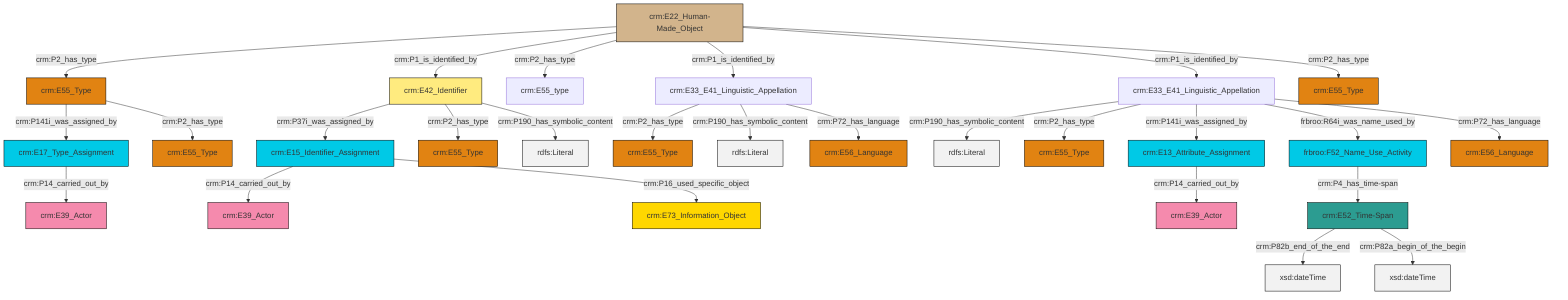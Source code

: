 graph TD
classDef Literal fill:#f2f2f2,stroke:#000000;
classDef CRM_Entity fill:#FFFFFF,stroke:#000000;
classDef Temporal_Entity fill:#00C9E6, stroke:#000000;
classDef Type fill:#E18312, stroke:#000000;
classDef Time-Span fill:#2C9C91, stroke:#000000;
classDef Appellation fill:#FFEB7F, stroke:#000000;
classDef Place fill:#008836, stroke:#000000;
classDef Persistent_Item fill:#B266B2, stroke:#000000;
classDef Conceptual_Object fill:#FFD700, stroke:#000000;
classDef Physical_Thing fill:#D2B48C, stroke:#000000;
classDef Actor fill:#f58aad, stroke:#000000;
classDef PC_Classes fill:#4ce600, stroke:#000000;
classDef Multi fill:#cccccc,stroke:#000000;

2["crm:E22_Human-Made_Object"]:::Physical_Thing -->|crm:P2_has_type| 3["crm:E55_Type"]:::Type
4["crm:E33_E41_Linguistic_Appellation"]:::Default -->|crm:P190_has_symbolic_content| 5[rdfs:Literal]:::Literal
2["crm:E22_Human-Made_Object"]:::Physical_Thing -->|crm:P1_is_identified_by| 6["crm:E42_Identifier"]:::Appellation
2["crm:E22_Human-Made_Object"]:::Physical_Thing -->|crm:P2_has_type| 7["crm:E55_type"]:::Default
10["frbroo:F52_Name_Use_Activity"]:::Temporal_Entity -->|crm:P4_has_time-span| 11["crm:E52_Time-Span"]:::Time-Span
11["crm:E52_Time-Span"]:::Time-Span -->|crm:P82b_end_of_the_end| 12[xsd:dateTime]:::Literal
13["crm:E17_Type_Assignment"]:::Temporal_Entity -->|crm:P14_carried_out_by| 14["crm:E39_Actor"]:::Actor
3["crm:E55_Type"]:::Type -->|crm:P141i_was_assigned_by| 13["crm:E17_Type_Assignment"]:::Temporal_Entity
17["crm:E33_E41_Linguistic_Appellation"]:::Default -->|crm:P2_has_type| 8["crm:E55_Type"]:::Type
2["crm:E22_Human-Made_Object"]:::Physical_Thing -->|crm:P1_is_identified_by| 17["crm:E33_E41_Linguistic_Appellation"]:::Default
18["crm:E15_Identifier_Assignment"]:::Temporal_Entity -->|crm:P14_carried_out_by| 19["crm:E39_Actor"]:::Actor
11["crm:E52_Time-Span"]:::Time-Span -->|crm:P82a_begin_of_the_begin| 22[xsd:dateTime]:::Literal
2["crm:E22_Human-Made_Object"]:::Physical_Thing -->|crm:P1_is_identified_by| 4["crm:E33_E41_Linguistic_Appellation"]:::Default
18["crm:E15_Identifier_Assignment"]:::Temporal_Entity -->|crm:P16_used_specific_object| 30["crm:E73_Information_Object"]:::Conceptual_Object
3["crm:E55_Type"]:::Type -->|crm:P2_has_type| 32["crm:E55_Type"]:::Type
4["crm:E33_E41_Linguistic_Appellation"]:::Default -->|crm:P2_has_type| 33["crm:E55_Type"]:::Type
6["crm:E42_Identifier"]:::Appellation -->|crm:P37i_was_assigned_by| 18["crm:E15_Identifier_Assignment"]:::Temporal_Entity
4["crm:E33_E41_Linguistic_Appellation"]:::Default -->|crm:P141i_was_assigned_by| 0["crm:E13_Attribute_Assignment"]:::Temporal_Entity
17["crm:E33_E41_Linguistic_Appellation"]:::Default -->|crm:P190_has_symbolic_content| 39[rdfs:Literal]:::Literal
2["crm:E22_Human-Made_Object"]:::Physical_Thing -->|crm:P2_has_type| 40["crm:E55_Type"]:::Type
4["crm:E33_E41_Linguistic_Appellation"]:::Default -->|frbroo:R64i_was_name_used_by| 10["frbroo:F52_Name_Use_Activity"]:::Temporal_Entity
6["crm:E42_Identifier"]:::Appellation -->|crm:P2_has_type| 45["crm:E55_Type"]:::Type
6["crm:E42_Identifier"]:::Appellation -->|crm:P190_has_symbolic_content| 47[rdfs:Literal]:::Literal
0["crm:E13_Attribute_Assignment"]:::Temporal_Entity -->|crm:P14_carried_out_by| 42["crm:E39_Actor"]:::Actor
17["crm:E33_E41_Linguistic_Appellation"]:::Default -->|crm:P72_has_language| 26["crm:E56_Language"]:::Type
4["crm:E33_E41_Linguistic_Appellation"]:::Default -->|crm:P72_has_language| 15["crm:E56_Language"]:::Type